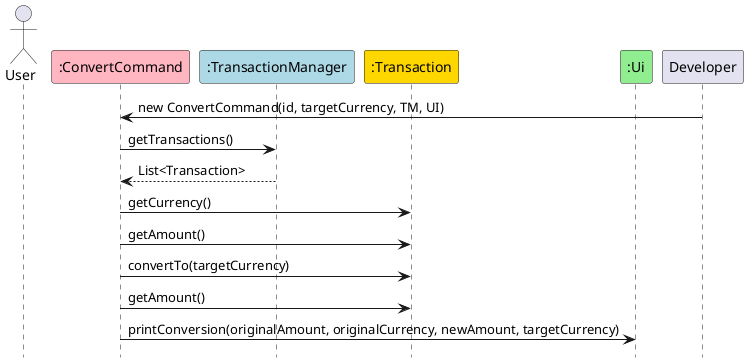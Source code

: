 <!-- @@author Lukapeng77 -->
@startuml

hide footbox
skinparam sequenceReferenceBackgroundColor #f7807c

actor User

participant ":ConvertCommand" as ConvertCommand #FFB6C1
participant ":TransactionManager" as TM #ADD8E6
participant ":Transaction" as Transaction #FFD700
participant ":Ui" as UI #90EE90

Developer -> ConvertCommand : new ConvertCommand(id, targetCurrency, TM, UI)

ConvertCommand -> TM : getTransactions()
TM --> ConvertCommand : List<Transaction>

ConvertCommand -> Transaction : getCurrency()
ConvertCommand -> Transaction : getAmount()

ConvertCommand -> Transaction : convertTo(targetCurrency)

ConvertCommand -> Transaction : getAmount()

ConvertCommand -> UI : printConversion(originalAmount, originalCurrency, newAmount, targetCurrency)

@enduml
